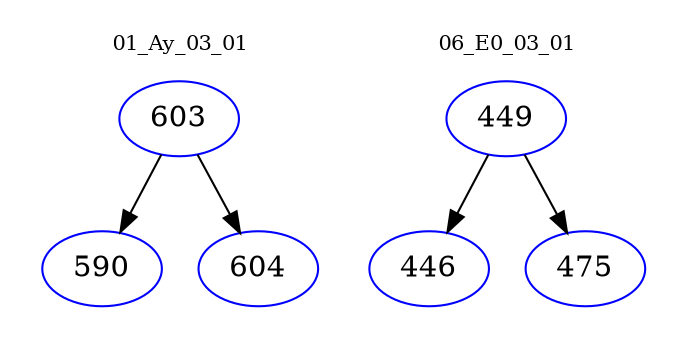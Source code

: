 digraph{
subgraph cluster_0 {
color = white
label = "01_Ay_03_01";
fontsize=10;
T0_603 [label="603", color="blue"]
T0_603 -> T0_590 [color="black"]
T0_590 [label="590", color="blue"]
T0_603 -> T0_604 [color="black"]
T0_604 [label="604", color="blue"]
}
subgraph cluster_1 {
color = white
label = "06_E0_03_01";
fontsize=10;
T1_449 [label="449", color="blue"]
T1_449 -> T1_446 [color="black"]
T1_446 [label="446", color="blue"]
T1_449 -> T1_475 [color="black"]
T1_475 [label="475", color="blue"]
}
}
